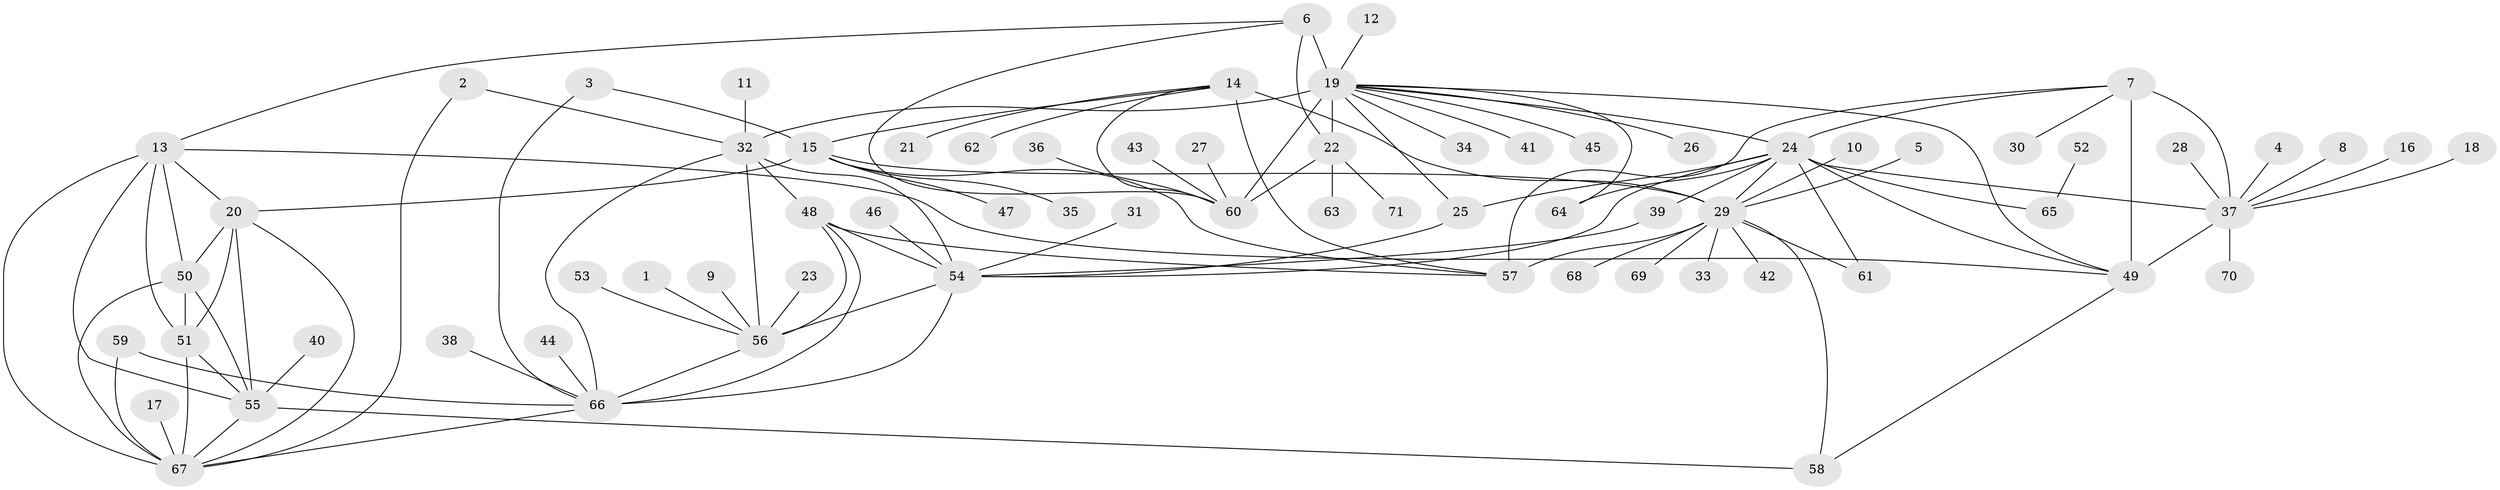 // original degree distribution, {9: 0.03546099290780142, 8: 0.05673758865248227, 15: 0.0070921985815602835, 11: 0.014184397163120567, 6: 0.0070921985815602835, 10: 0.03546099290780142, 12: 0.028368794326241134, 14: 0.0070921985815602835, 7: 0.0425531914893617, 13: 0.014184397163120567, 1: 0.5886524822695035, 2: 0.1347517730496454, 3: 0.02127659574468085, 4: 0.0070921985815602835}
// Generated by graph-tools (version 1.1) at 2025/02/03/09/25 03:02:35]
// undirected, 71 vertices, 113 edges
graph export_dot {
graph [start="1"]
  node [color=gray90,style=filled];
  1;
  2;
  3;
  4;
  5;
  6;
  7;
  8;
  9;
  10;
  11;
  12;
  13;
  14;
  15;
  16;
  17;
  18;
  19;
  20;
  21;
  22;
  23;
  24;
  25;
  26;
  27;
  28;
  29;
  30;
  31;
  32;
  33;
  34;
  35;
  36;
  37;
  38;
  39;
  40;
  41;
  42;
  43;
  44;
  45;
  46;
  47;
  48;
  49;
  50;
  51;
  52;
  53;
  54;
  55;
  56;
  57;
  58;
  59;
  60;
  61;
  62;
  63;
  64;
  65;
  66;
  67;
  68;
  69;
  70;
  71;
  1 -- 56 [weight=1.0];
  2 -- 32 [weight=1.0];
  2 -- 67 [weight=1.0];
  3 -- 15 [weight=1.0];
  3 -- 66 [weight=1.0];
  4 -- 37 [weight=1.0];
  5 -- 29 [weight=1.0];
  6 -- 13 [weight=1.0];
  6 -- 19 [weight=4.0];
  6 -- 22 [weight=1.0];
  6 -- 60 [weight=1.0];
  7 -- 24 [weight=2.0];
  7 -- 30 [weight=1.0];
  7 -- 37 [weight=4.0];
  7 -- 49 [weight=4.0];
  7 -- 57 [weight=1.0];
  8 -- 37 [weight=1.0];
  9 -- 56 [weight=1.0];
  10 -- 29 [weight=1.0];
  11 -- 32 [weight=1.0];
  12 -- 19 [weight=1.0];
  13 -- 20 [weight=2.0];
  13 -- 49 [weight=1.0];
  13 -- 50 [weight=2.0];
  13 -- 51 [weight=2.0];
  13 -- 55 [weight=2.0];
  13 -- 67 [weight=2.0];
  14 -- 15 [weight=1.0];
  14 -- 21 [weight=1.0];
  14 -- 29 [weight=4.0];
  14 -- 57 [weight=1.0];
  14 -- 60 [weight=1.0];
  14 -- 62 [weight=1.0];
  15 -- 20 [weight=1.0];
  15 -- 29 [weight=4.0];
  15 -- 35 [weight=1.0];
  15 -- 47 [weight=1.0];
  15 -- 57 [weight=1.0];
  16 -- 37 [weight=1.0];
  17 -- 67 [weight=1.0];
  18 -- 37 [weight=1.0];
  19 -- 22 [weight=4.0];
  19 -- 24 [weight=1.0];
  19 -- 25 [weight=1.0];
  19 -- 26 [weight=1.0];
  19 -- 32 [weight=1.0];
  19 -- 34 [weight=1.0];
  19 -- 41 [weight=1.0];
  19 -- 45 [weight=1.0];
  19 -- 49 [weight=1.0];
  19 -- 60 [weight=4.0];
  19 -- 64 [weight=1.0];
  20 -- 50 [weight=1.0];
  20 -- 51 [weight=1.0];
  20 -- 55 [weight=1.0];
  20 -- 67 [weight=1.0];
  22 -- 60 [weight=1.0];
  22 -- 63 [weight=1.0];
  22 -- 71 [weight=1.0];
  23 -- 56 [weight=1.0];
  24 -- 25 [weight=1.0];
  24 -- 29 [weight=1.0];
  24 -- 37 [weight=2.0];
  24 -- 39 [weight=1.0];
  24 -- 49 [weight=2.0];
  24 -- 54 [weight=1.0];
  24 -- 61 [weight=1.0];
  24 -- 64 [weight=1.0];
  24 -- 65 [weight=1.0];
  25 -- 54 [weight=1.0];
  27 -- 60 [weight=1.0];
  28 -- 37 [weight=1.0];
  29 -- 33 [weight=1.0];
  29 -- 42 [weight=1.0];
  29 -- 57 [weight=4.0];
  29 -- 58 [weight=1.0];
  29 -- 61 [weight=1.0];
  29 -- 68 [weight=1.0];
  29 -- 69 [weight=1.0];
  31 -- 54 [weight=1.0];
  32 -- 48 [weight=4.0];
  32 -- 54 [weight=2.0];
  32 -- 56 [weight=2.0];
  32 -- 66 [weight=2.0];
  36 -- 60 [weight=1.0];
  37 -- 49 [weight=4.0];
  37 -- 70 [weight=1.0];
  38 -- 66 [weight=1.0];
  39 -- 54 [weight=1.0];
  40 -- 55 [weight=1.0];
  43 -- 60 [weight=1.0];
  44 -- 66 [weight=1.0];
  46 -- 54 [weight=1.0];
  48 -- 54 [weight=2.0];
  48 -- 56 [weight=2.0];
  48 -- 57 [weight=1.0];
  48 -- 66 [weight=2.0];
  49 -- 58 [weight=1.0];
  50 -- 51 [weight=1.0];
  50 -- 55 [weight=1.0];
  50 -- 67 [weight=1.0];
  51 -- 55 [weight=1.0];
  51 -- 67 [weight=1.0];
  52 -- 65 [weight=1.0];
  53 -- 56 [weight=1.0];
  54 -- 56 [weight=1.0];
  54 -- 66 [weight=1.0];
  55 -- 58 [weight=1.0];
  55 -- 67 [weight=1.0];
  56 -- 66 [weight=1.0];
  59 -- 66 [weight=1.0];
  59 -- 67 [weight=1.0];
  66 -- 67 [weight=1.0];
}
